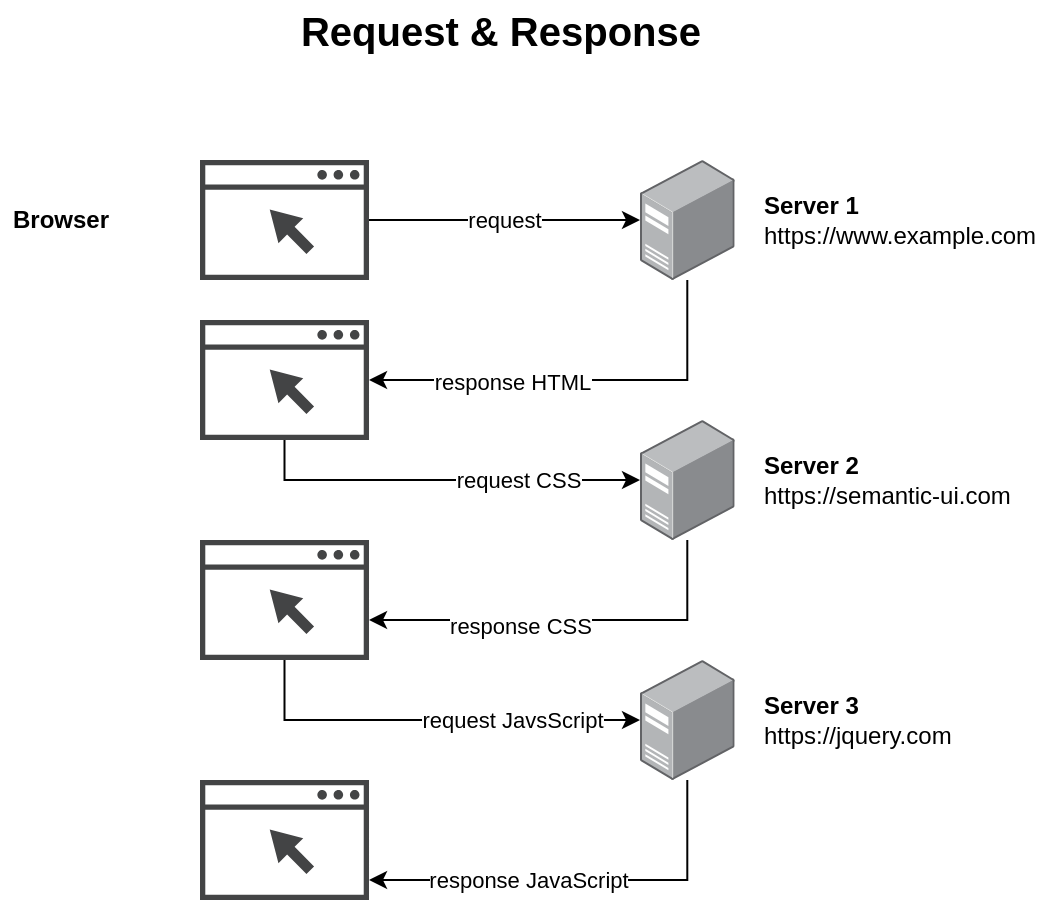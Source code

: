 <mxfile version="14.6.11" type="github">
  <diagram id="IwOv3YlZUVAsn_aweAkh" name="Request &amp; Response">
    <mxGraphModel dx="798" dy="654" grid="1" gridSize="10" guides="1" tooltips="1" connect="1" arrows="1" fold="1" page="1" pageScale="1" pageWidth="1169" pageHeight="827" math="0" shadow="0">
      <root>
        <mxCell id="0" />
        <mxCell id="1" parent="0" />
        <mxCell id="Hkld1g8VxO6-5qJbLP5S-1" value="" style="shape=image;html=1;verticalAlign=top;verticalLabelPosition=bottom;labelBackgroundColor=#ffffff;imageAspect=0;aspect=fixed;image=https://cdn1.iconfinder.com/data/icons/logotypes/32/chrome-128.png;fontColor=#000000;align=left;" vertex="1" parent="1">
          <mxGeometry x="230" y="220" width="20" height="20" as="geometry" />
        </mxCell>
        <mxCell id="Hkld1g8VxO6-5qJbLP5S-5" value="request" style="edgeStyle=orthogonalEdgeStyle;rounded=0;orthogonalLoop=1;jettySize=auto;html=1;fontColor=#000000;" edge="1" parent="1" source="Hkld1g8VxO6-5qJbLP5S-2" target="Hkld1g8VxO6-5qJbLP5S-4">
          <mxGeometry relative="1" as="geometry" />
        </mxCell>
        <mxCell id="Hkld1g8VxO6-5qJbLP5S-2" value="" style="pointerEvents=1;shadow=0;dashed=0;html=1;strokeColor=none;fillColor=#434445;aspect=fixed;labelPosition=center;verticalLabelPosition=bottom;verticalAlign=top;align=center;outlineConnect=0;shape=mxgraph.vvd.web_browser;labelBackgroundColor=#ffffff;fontColor=#000000;" vertex="1" parent="1">
          <mxGeometry x="260" y="200" width="84.51" height="60" as="geometry" />
        </mxCell>
        <mxCell id="Hkld1g8VxO6-5qJbLP5S-8" style="edgeStyle=orthogonalEdgeStyle;rounded=0;orthogonalLoop=1;jettySize=auto;html=1;fontColor=#000000;" edge="1" parent="1" source="Hkld1g8VxO6-5qJbLP5S-4" target="Hkld1g8VxO6-5qJbLP5S-7">
          <mxGeometry relative="1" as="geometry">
            <mxPoint x="380" y="330" as="targetPoint" />
            <Array as="points">
              <mxPoint x="504" y="310" />
            </Array>
          </mxGeometry>
        </mxCell>
        <mxCell id="Hkld1g8VxO6-5qJbLP5S-9" value="response HTML" style="edgeLabel;html=1;align=center;verticalAlign=middle;resizable=0;points=[];fontColor=#000000;" vertex="1" connectable="0" parent="Hkld1g8VxO6-5qJbLP5S-8">
          <mxGeometry x="0.315" y="1" relative="1" as="geometry">
            <mxPoint as="offset" />
          </mxGeometry>
        </mxCell>
        <mxCell id="Hkld1g8VxO6-5qJbLP5S-4" value="" style="points=[];aspect=fixed;html=1;align=center;shadow=0;dashed=0;image;image=img/lib/allied_telesis/computer_and_terminals/Server_Desktop.svg;labelBackgroundColor=#ffffff;fontColor=#000000;" vertex="1" parent="1">
          <mxGeometry x="480" y="200" width="47.33" height="60" as="geometry" />
        </mxCell>
        <mxCell id="Hkld1g8VxO6-5qJbLP5S-6" value="" style="shape=image;html=1;verticalAlign=top;verticalLabelPosition=bottom;labelBackgroundColor=#ffffff;imageAspect=0;aspect=fixed;image=https://cdn1.iconfinder.com/data/icons/logotypes/32/chrome-128.png;fontColor=#000000;align=left;" vertex="1" parent="1">
          <mxGeometry x="230" y="300" width="20" height="20" as="geometry" />
        </mxCell>
        <mxCell id="Hkld1g8VxO6-5qJbLP5S-13" value="request CSS" style="edgeStyle=orthogonalEdgeStyle;rounded=0;orthogonalLoop=1;jettySize=auto;html=1;fontColor=#000000;" edge="1" parent="1" source="Hkld1g8VxO6-5qJbLP5S-7" target="Hkld1g8VxO6-5qJbLP5S-12">
          <mxGeometry x="0.385" relative="1" as="geometry">
            <Array as="points">
              <mxPoint x="302" y="360" />
            </Array>
            <mxPoint as="offset" />
          </mxGeometry>
        </mxCell>
        <mxCell id="Hkld1g8VxO6-5qJbLP5S-7" value="" style="pointerEvents=1;shadow=0;dashed=0;html=1;strokeColor=none;fillColor=#434445;aspect=fixed;labelPosition=center;verticalLabelPosition=bottom;verticalAlign=top;align=center;outlineConnect=0;shape=mxgraph.vvd.web_browser;labelBackgroundColor=#ffffff;fontColor=#000000;" vertex="1" parent="1">
          <mxGeometry x="260" y="280" width="84.51" height="60" as="geometry" />
        </mxCell>
        <mxCell id="Hkld1g8VxO6-5qJbLP5S-10" value="" style="shape=image;html=1;verticalAlign=top;verticalLabelPosition=bottom;labelBackgroundColor=#ffffff;imageAspect=0;aspect=fixed;image=https://cdn4.iconfinder.com/data/icons/file-extension-names-vol-5-1/512/38-128.png;fontColor=#000000;align=left;" vertex="1" parent="1">
          <mxGeometry x="400" y="260" width="40" height="40" as="geometry" />
        </mxCell>
        <mxCell id="Hkld1g8VxO6-5qJbLP5S-16" style="edgeStyle=orthogonalEdgeStyle;rounded=0;orthogonalLoop=1;jettySize=auto;html=1;fontColor=#000000;" edge="1" parent="1" source="Hkld1g8VxO6-5qJbLP5S-12" target="Hkld1g8VxO6-5qJbLP5S-15">
          <mxGeometry relative="1" as="geometry">
            <Array as="points">
              <mxPoint x="504" y="430" />
            </Array>
          </mxGeometry>
        </mxCell>
        <mxCell id="Hkld1g8VxO6-5qJbLP5S-20" value="response CSS" style="edgeLabel;html=1;align=center;verticalAlign=middle;resizable=0;points=[];fontColor=#000000;" vertex="1" connectable="0" parent="Hkld1g8VxO6-5qJbLP5S-16">
          <mxGeometry x="0.339" y="3" relative="1" as="geometry">
            <mxPoint x="10" as="offset" />
          </mxGeometry>
        </mxCell>
        <mxCell id="Hkld1g8VxO6-5qJbLP5S-12" value="" style="points=[];aspect=fixed;html=1;align=center;shadow=0;dashed=0;image;image=img/lib/allied_telesis/computer_and_terminals/Server_Desktop.svg;labelBackgroundColor=#ffffff;fontColor=#000000;" vertex="1" parent="1">
          <mxGeometry x="480" y="330" width="47.33" height="60" as="geometry" />
        </mxCell>
        <mxCell id="Hkld1g8VxO6-5qJbLP5S-14" value="" style="shape=image;html=1;verticalAlign=top;verticalLabelPosition=bottom;labelBackgroundColor=#ffffff;imageAspect=0;aspect=fixed;image=https://cdn1.iconfinder.com/data/icons/logotypes/32/chrome-128.png;fontColor=#000000;align=left;" vertex="1" parent="1">
          <mxGeometry x="230" y="410" width="20" height="20" as="geometry" />
        </mxCell>
        <mxCell id="Hkld1g8VxO6-5qJbLP5S-15" value="" style="pointerEvents=1;shadow=0;dashed=0;html=1;strokeColor=none;fillColor=#434445;aspect=fixed;labelPosition=center;verticalLabelPosition=bottom;verticalAlign=top;align=center;outlineConnect=0;shape=mxgraph.vvd.web_browser;labelBackgroundColor=#ffffff;fontColor=#000000;" vertex="1" parent="1">
          <mxGeometry x="260" y="390" width="84.51" height="60" as="geometry" />
        </mxCell>
        <mxCell id="Hkld1g8VxO6-5qJbLP5S-17" value="" style="shape=image;html=1;verticalAlign=top;verticalLabelPosition=bottom;labelBackgroundColor=#ffffff;imageAspect=0;aspect=fixed;image=https://cdn1.iconfinder.com/data/icons/hawcons/32/700035-icon-77-document-file-css-128.png;fontColor=#000000;align=right;" vertex="1" parent="1">
          <mxGeometry x="400" y="385" width="40" height="40" as="geometry" />
        </mxCell>
        <mxCell id="Hkld1g8VxO6-5qJbLP5S-19" value="" style="shape=image;html=1;verticalAlign=top;verticalLabelPosition=bottom;labelBackgroundColor=#ffffff;imageAspect=0;aspect=fixed;image=https://cdn4.iconfinder.com/data/icons/file-extension-names-vol-8/512/27-128.png;fontColor=#000000;align=right;" vertex="1" parent="1">
          <mxGeometry x="400" y="510" width="40" height="40" as="geometry" />
        </mxCell>
        <mxCell id="Hkld1g8VxO6-5qJbLP5S-27" value="request JavsScript" style="edgeStyle=orthogonalEdgeStyle;rounded=0;orthogonalLoop=1;jettySize=auto;html=1;fontColor=#000000;" edge="1" parent="1" target="Hkld1g8VxO6-5qJbLP5S-30" source="Hkld1g8VxO6-5qJbLP5S-15">
          <mxGeometry x="0.385" relative="1" as="geometry">
            <mxPoint x="280" y="550" as="sourcePoint" />
            <Array as="points">
              <mxPoint x="302" y="480" />
            </Array>
            <mxPoint as="offset" />
          </mxGeometry>
        </mxCell>
        <mxCell id="Hkld1g8VxO6-5qJbLP5S-28" style="edgeStyle=orthogonalEdgeStyle;rounded=0;orthogonalLoop=1;jettySize=auto;html=1;fontColor=#000000;" edge="1" parent="1" source="Hkld1g8VxO6-5qJbLP5S-30" target="Hkld1g8VxO6-5qJbLP5S-32">
          <mxGeometry relative="1" as="geometry">
            <Array as="points">
              <mxPoint x="504" y="560" />
            </Array>
          </mxGeometry>
        </mxCell>
        <mxCell id="Hkld1g8VxO6-5qJbLP5S-29" value="response JavaScript" style="edgeLabel;html=1;align=center;verticalAlign=middle;resizable=0;points=[];fontColor=#000000;" vertex="1" connectable="0" parent="Hkld1g8VxO6-5qJbLP5S-28">
          <mxGeometry x="0.339" y="3" relative="1" as="geometry">
            <mxPoint x="10" y="-3" as="offset" />
          </mxGeometry>
        </mxCell>
        <mxCell id="Hkld1g8VxO6-5qJbLP5S-30" value="" style="points=[];aspect=fixed;html=1;align=center;shadow=0;dashed=0;image;image=img/lib/allied_telesis/computer_and_terminals/Server_Desktop.svg;labelBackgroundColor=#ffffff;fontColor=#000000;" vertex="1" parent="1">
          <mxGeometry x="480" y="450" width="47.33" height="60" as="geometry" />
        </mxCell>
        <mxCell id="Hkld1g8VxO6-5qJbLP5S-31" value="" style="shape=image;html=1;verticalAlign=top;verticalLabelPosition=bottom;labelBackgroundColor=#ffffff;imageAspect=0;aspect=fixed;image=https://cdn1.iconfinder.com/data/icons/logotypes/32/chrome-128.png;fontColor=#000000;align=left;" vertex="1" parent="1">
          <mxGeometry x="230" y="530" width="20" height="20" as="geometry" />
        </mxCell>
        <mxCell id="Hkld1g8VxO6-5qJbLP5S-32" value="" style="pointerEvents=1;shadow=0;dashed=0;html=1;strokeColor=none;fillColor=#434445;aspect=fixed;labelPosition=center;verticalLabelPosition=bottom;verticalAlign=top;align=center;outlineConnect=0;shape=mxgraph.vvd.web_browser;labelBackgroundColor=#ffffff;fontColor=#000000;" vertex="1" parent="1">
          <mxGeometry x="260" y="510" width="84.51" height="60" as="geometry" />
        </mxCell>
        <mxCell id="Hkld1g8VxO6-5qJbLP5S-36" value="Request &amp;amp; Response" style="text;html=1;align=center;verticalAlign=middle;resizable=0;points=[];autosize=1;strokeColor=none;fontColor=#000000;fontSize=20;fontStyle=1" vertex="1" parent="1">
          <mxGeometry x="300" y="120" width="220" height="30" as="geometry" />
        </mxCell>
        <mxCell id="Hkld1g8VxO6-5qJbLP5S-37" value="&lt;font style=&quot;font-size: 12px&quot;&gt;&lt;b&gt;Server 1&lt;/b&gt;&lt;br&gt;https://www.example.com&lt;/font&gt;" style="text;html=1;align=left;verticalAlign=middle;resizable=0;points=[];autosize=1;strokeColor=none;fontSize=12;fontColor=#000000;" vertex="1" parent="1">
          <mxGeometry x="540" y="215" width="150" height="30" as="geometry" />
        </mxCell>
        <mxCell id="Hkld1g8VxO6-5qJbLP5S-40" value="&lt;font style=&quot;font-size: 12px&quot;&gt;&lt;b&gt;Server 2&lt;/b&gt;&lt;br&gt;https://semantic-ui.com&lt;/font&gt;" style="text;html=1;align=left;verticalAlign=middle;resizable=0;points=[];autosize=1;strokeColor=none;fontSize=12;fontColor=#000000;" vertex="1" parent="1">
          <mxGeometry x="540" y="345" width="140" height="30" as="geometry" />
        </mxCell>
        <mxCell id="Hkld1g8VxO6-5qJbLP5S-41" value="&lt;font style=&quot;font-size: 12px&quot;&gt;&lt;b&gt;Server 3&lt;/b&gt;&lt;br&gt;https://jquery.com&lt;/font&gt;" style="text;html=1;align=left;verticalAlign=middle;resizable=0;points=[];autosize=1;strokeColor=none;fontSize=12;fontColor=#000000;" vertex="1" parent="1">
          <mxGeometry x="540" y="465" width="110" height="30" as="geometry" />
        </mxCell>
        <mxCell id="Hkld1g8VxO6-5qJbLP5S-42" value="Browser" style="text;html=1;align=center;verticalAlign=middle;resizable=0;points=[];autosize=1;strokeColor=none;fontSize=12;fontColor=#000000;fontStyle=1" vertex="1" parent="1">
          <mxGeometry x="160" y="220" width="60" height="20" as="geometry" />
        </mxCell>
      </root>
    </mxGraphModel>
  </diagram>
</mxfile>
